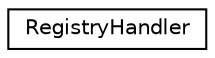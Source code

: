 digraph "Graphical Class Hierarchy"
{
 // INTERACTIVE_SVG=YES
 // LATEX_PDF_SIZE
  edge [fontname="Helvetica",fontsize="10",labelfontname="Helvetica",labelfontsize="10"];
  node [fontname="Helvetica",fontsize="10",shape=record];
  rankdir="LR";
  Node0 [label="RegistryHandler",height=0.2,width=0.4,color="black", fillcolor="white", style="filled",URL="$classRegistryHandler.html",tooltip="Clase para manejar el registro"];
}
